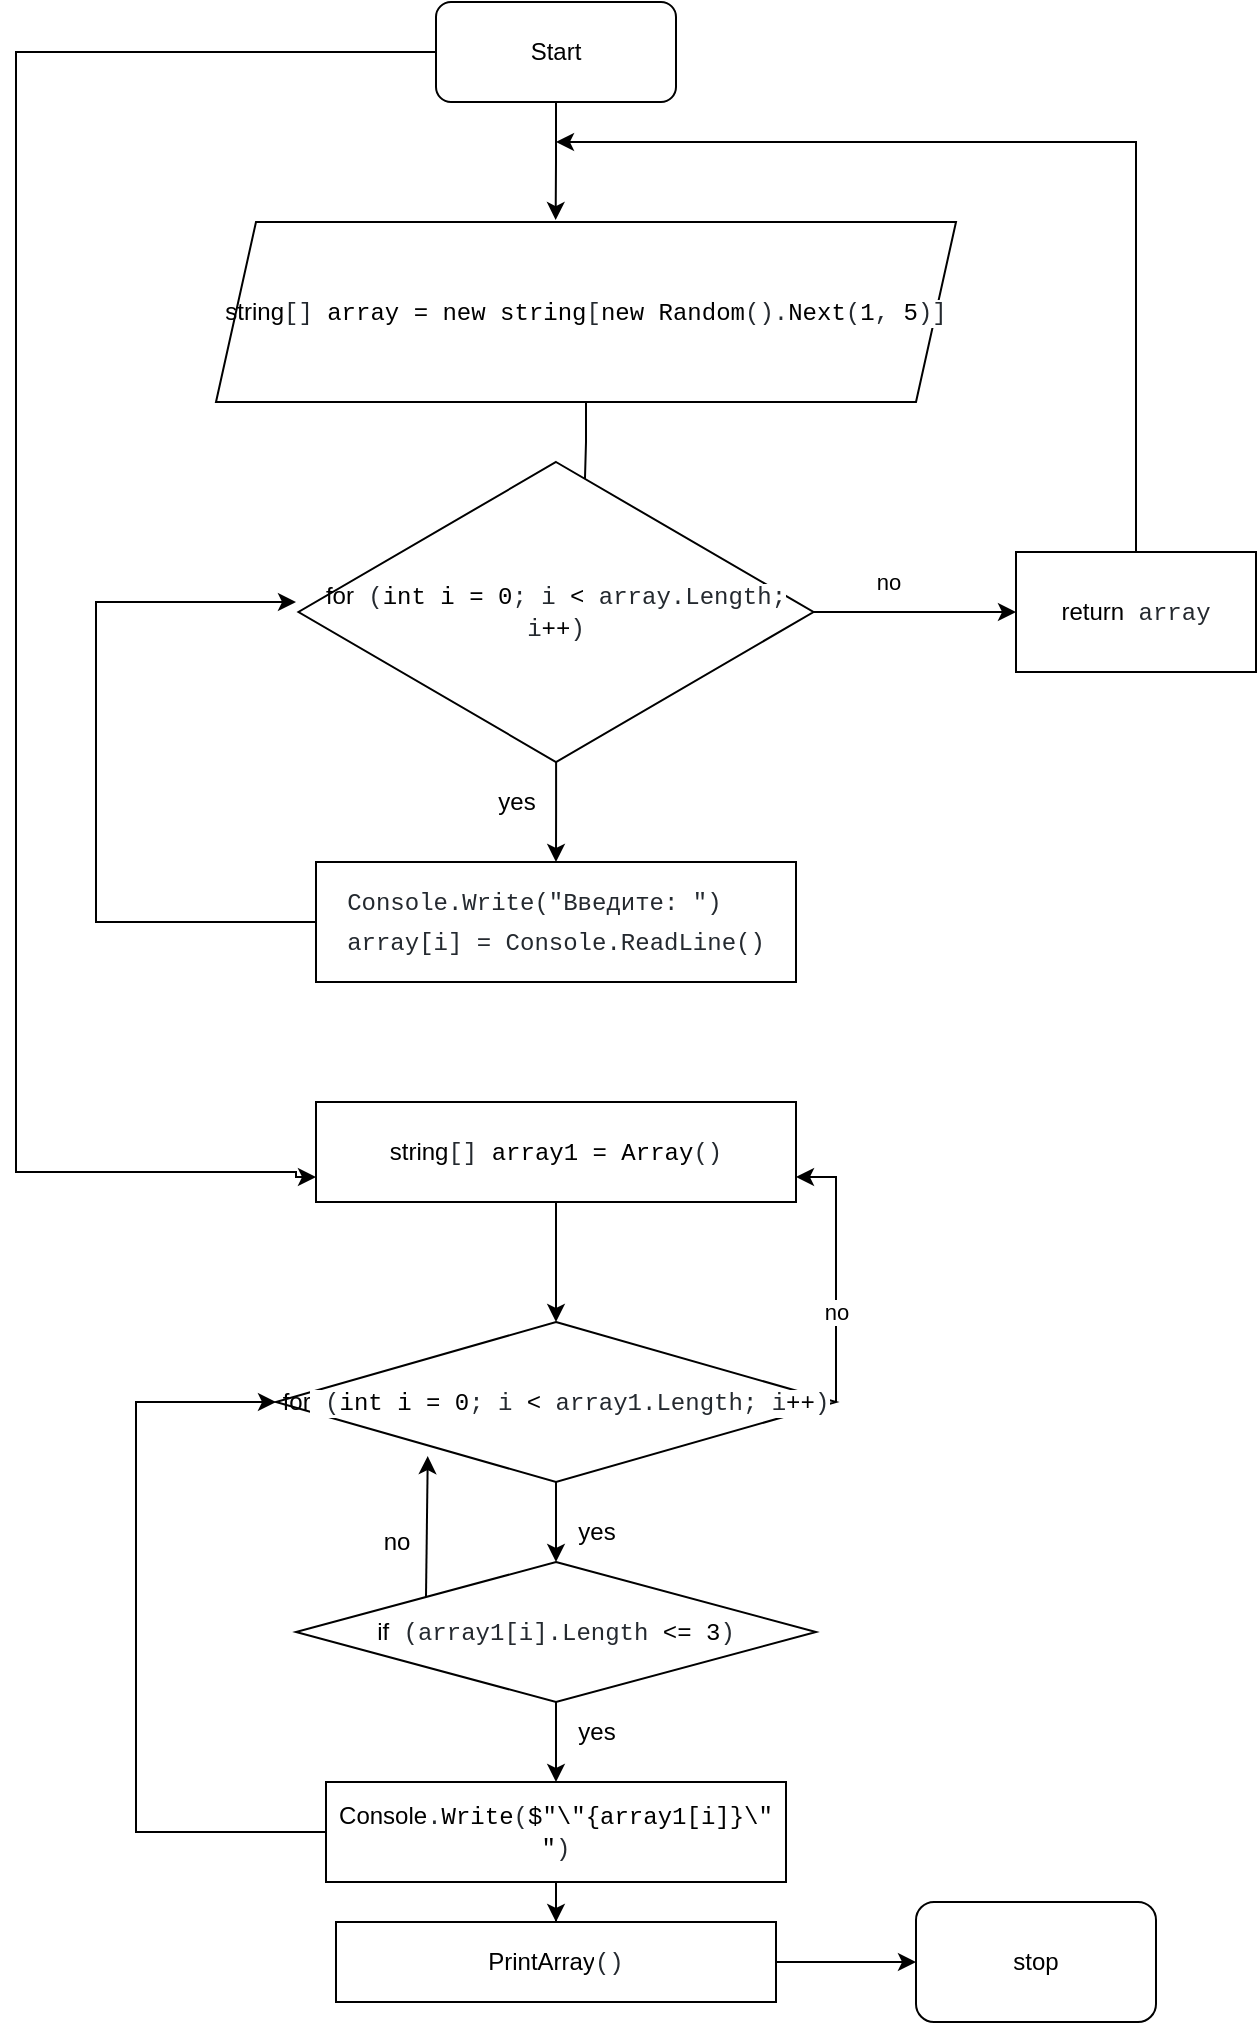 <mxfile version="20.8.11" type="device"><diagram name="Страница 1" id="StbSPIaTE_72hY1Ht6n9"><mxGraphModel dx="1114" dy="584" grid="1" gridSize="10" guides="1" tooltips="1" connect="1" arrows="1" fold="1" page="1" pageScale="1" pageWidth="827" pageHeight="1169" math="0" shadow="0"><root><mxCell id="0"/><mxCell id="1" parent="0"/><mxCell id="kaeSbc1viWafHGnwEPzJ-4" style="edgeStyle=orthogonalEdgeStyle;rounded=0;orthogonalLoop=1;jettySize=auto;html=1;entryX=0.459;entryY=-0.011;entryDx=0;entryDy=0;entryPerimeter=0;" edge="1" parent="1" source="kaeSbc1viWafHGnwEPzJ-1" target="kaeSbc1viWafHGnwEPzJ-2"><mxGeometry relative="1" as="geometry"/></mxCell><mxCell id="kaeSbc1viWafHGnwEPzJ-17" style="edgeStyle=orthogonalEdgeStyle;rounded=0;orthogonalLoop=1;jettySize=auto;html=1;entryX=0;entryY=0.75;entryDx=0;entryDy=0;" edge="1" parent="1" source="kaeSbc1viWafHGnwEPzJ-1" target="kaeSbc1viWafHGnwEPzJ-16"><mxGeometry relative="1" as="geometry"><Array as="points"><mxPoint x="110" y="85"/><mxPoint x="110" y="645"/><mxPoint x="250" y="645"/><mxPoint x="250" y="648"/></Array></mxGeometry></mxCell><mxCell id="kaeSbc1viWafHGnwEPzJ-1" value="Start" style="rounded=1;whiteSpace=wrap;html=1;" vertex="1" parent="1"><mxGeometry x="320" y="60" width="120" height="50" as="geometry"/></mxCell><mxCell id="kaeSbc1viWafHGnwEPzJ-6" style="edgeStyle=orthogonalEdgeStyle;rounded=0;orthogonalLoop=1;jettySize=auto;html=1;entryX=0.555;entryY=0.133;entryDx=0;entryDy=0;entryPerimeter=0;" edge="1" parent="1" source="kaeSbc1viWafHGnwEPzJ-2" target="kaeSbc1viWafHGnwEPzJ-5"><mxGeometry relative="1" as="geometry"/></mxCell><mxCell id="kaeSbc1viWafHGnwEPzJ-2" value="string&lt;span style=&quot;color: rgb(36, 41, 47); font-family: ui-monospace, SFMono-Regular, &amp;quot;SF Mono&amp;quot;, Menlo, Consolas, &amp;quot;Liberation Mono&amp;quot;, monospace; text-align: start; background-color: rgb(255, 255, 255);&quot;&gt;[] &lt;/span&gt;&lt;span style=&quot;box-sizing: border-box; color: var(--color-prettylights-syntax-entity); font-family: ui-monospace, SFMono-Regular, &amp;quot;SF Mono&amp;quot;, Menlo, Consolas, &amp;quot;Liberation Mono&amp;quot;, monospace; text-align: start; background-color: rgb(255, 255, 255);&quot; class=&quot;pl-en&quot;&gt;array&lt;/span&gt;&lt;span style=&quot;color: rgb(36, 41, 47); font-family: ui-monospace, SFMono-Regular, &amp;quot;SF Mono&amp;quot;, Menlo, Consolas, &amp;quot;Liberation Mono&amp;quot;, monospace; text-align: start; background-color: rgb(255, 255, 255);&quot;&gt; &lt;/span&gt;&lt;span style=&quot;box-sizing: border-box; color: var(--color-prettylights-syntax-keyword); font-family: ui-monospace, SFMono-Regular, &amp;quot;SF Mono&amp;quot;, Menlo, Consolas, &amp;quot;Liberation Mono&amp;quot;, monospace; text-align: start; background-color: rgb(255, 255, 255);&quot; class=&quot;pl-k&quot;&gt;=&lt;/span&gt;&lt;span style=&quot;color: rgb(36, 41, 47); font-family: ui-monospace, SFMono-Regular, &amp;quot;SF Mono&amp;quot;, Menlo, Consolas, &amp;quot;Liberation Mono&amp;quot;, monospace; text-align: start; background-color: rgb(255, 255, 255);&quot;&gt; &lt;/span&gt;&lt;span style=&quot;box-sizing: border-box; color: var(--color-prettylights-syntax-keyword); font-family: ui-monospace, SFMono-Regular, &amp;quot;SF Mono&amp;quot;, Menlo, Consolas, &amp;quot;Liberation Mono&amp;quot;, monospace; text-align: start; background-color: rgb(255, 255, 255);&quot; class=&quot;pl-k&quot;&gt;new&lt;/span&gt;&lt;span style=&quot;color: rgb(36, 41, 47); font-family: ui-monospace, SFMono-Regular, &amp;quot;SF Mono&amp;quot;, Menlo, Consolas, &amp;quot;Liberation Mono&amp;quot;, monospace; text-align: start; background-color: rgb(255, 255, 255);&quot;&gt; &lt;/span&gt;&lt;span style=&quot;box-sizing: border-box; color: var(--color-prettylights-syntax-keyword); font-family: ui-monospace, SFMono-Regular, &amp;quot;SF Mono&amp;quot;, Menlo, Consolas, &amp;quot;Liberation Mono&amp;quot;, monospace; text-align: start; background-color: rgb(255, 255, 255);&quot; class=&quot;pl-k&quot;&gt;string&lt;/span&gt;&lt;span style=&quot;color: rgb(36, 41, 47); font-family: ui-monospace, SFMono-Regular, &amp;quot;SF Mono&amp;quot;, Menlo, Consolas, &amp;quot;Liberation Mono&amp;quot;, monospace; text-align: start; background-color: rgb(255, 255, 255);&quot;&gt;[&lt;/span&gt;&lt;span style=&quot;box-sizing: border-box; color: var(--color-prettylights-syntax-keyword); font-family: ui-monospace, SFMono-Regular, &amp;quot;SF Mono&amp;quot;, Menlo, Consolas, &amp;quot;Liberation Mono&amp;quot;, monospace; text-align: start; background-color: rgb(255, 255, 255);&quot; class=&quot;pl-k&quot;&gt;new&lt;/span&gt;&lt;span style=&quot;color: rgb(36, 41, 47); font-family: ui-monospace, SFMono-Regular, &amp;quot;SF Mono&amp;quot;, Menlo, Consolas, &amp;quot;Liberation Mono&amp;quot;, monospace; text-align: start; background-color: rgb(255, 255, 255);&quot;&gt; &lt;/span&gt;&lt;span style=&quot;box-sizing: border-box; color: var(--color-prettylights-syntax-entity); font-family: ui-monospace, SFMono-Regular, &amp;quot;SF Mono&amp;quot;, Menlo, Consolas, &amp;quot;Liberation Mono&amp;quot;, monospace; text-align: start; background-color: rgb(255, 255, 255);&quot; class=&quot;pl-en&quot;&gt;Random&lt;/span&gt;&lt;span style=&quot;color: rgb(36, 41, 47); font-family: ui-monospace, SFMono-Regular, &amp;quot;SF Mono&amp;quot;, Menlo, Consolas, &amp;quot;Liberation Mono&amp;quot;, monospace; text-align: start; background-color: rgb(255, 255, 255);&quot;&gt;().&lt;/span&gt;&lt;span style=&quot;box-sizing: border-box; color: var(--color-prettylights-syntax-entity); font-family: ui-monospace, SFMono-Regular, &amp;quot;SF Mono&amp;quot;, Menlo, Consolas, &amp;quot;Liberation Mono&amp;quot;, monospace; text-align: start; background-color: rgb(255, 255, 255);&quot; class=&quot;pl-en&quot;&gt;Next&lt;/span&gt;&lt;span style=&quot;color: rgb(36, 41, 47); font-family: ui-monospace, SFMono-Regular, &amp;quot;SF Mono&amp;quot;, Menlo, Consolas, &amp;quot;Liberation Mono&amp;quot;, monospace; text-align: start; background-color: rgb(255, 255, 255);&quot;&gt;(&lt;/span&gt;&lt;span style=&quot;box-sizing: border-box; color: var(--color-prettylights-syntax-constant); font-family: ui-monospace, SFMono-Regular, &amp;quot;SF Mono&amp;quot;, Menlo, Consolas, &amp;quot;Liberation Mono&amp;quot;, monospace; text-align: start; background-color: rgb(255, 255, 255);&quot; class=&quot;pl-c1&quot;&gt;1&lt;/span&gt;&lt;span style=&quot;color: rgb(36, 41, 47); font-family: ui-monospace, SFMono-Regular, &amp;quot;SF Mono&amp;quot;, Menlo, Consolas, &amp;quot;Liberation Mono&amp;quot;, monospace; text-align: start; background-color: rgb(255, 255, 255);&quot;&gt;, &lt;/span&gt;&lt;span style=&quot;box-sizing: border-box; color: var(--color-prettylights-syntax-constant); font-family: ui-monospace, SFMono-Regular, &amp;quot;SF Mono&amp;quot;, Menlo, Consolas, &amp;quot;Liberation Mono&amp;quot;, monospace; text-align: start; background-color: rgb(255, 255, 255);&quot; class=&quot;pl-c1&quot;&gt;5&lt;/span&gt;&lt;span style=&quot;color: rgb(36, 41, 47); font-family: ui-monospace, SFMono-Regular, &amp;quot;SF Mono&amp;quot;, Menlo, Consolas, &amp;quot;Liberation Mono&amp;quot;, monospace; text-align: start; background-color: rgb(255, 255, 255);&quot;&gt;)]&lt;/span&gt;" style="shape=parallelogram;perimeter=parallelogramPerimeter;whiteSpace=wrap;html=1;fixedSize=1;" vertex="1" parent="1"><mxGeometry x="210" y="170" width="370" height="90" as="geometry"/></mxCell><mxCell id="kaeSbc1viWafHGnwEPzJ-7" style="edgeStyle=orthogonalEdgeStyle;rounded=0;orthogonalLoop=1;jettySize=auto;html=1;entryX=0;entryY=0.5;entryDx=0;entryDy=0;" edge="1" parent="1" source="kaeSbc1viWafHGnwEPzJ-5" target="kaeSbc1viWafHGnwEPzJ-9"><mxGeometry relative="1" as="geometry"><mxPoint x="610" y="455" as="targetPoint"/></mxGeometry></mxCell><mxCell id="kaeSbc1viWafHGnwEPzJ-8" value="no" style="edgeLabel;html=1;align=center;verticalAlign=middle;resizable=0;points=[];" vertex="1" connectable="0" parent="kaeSbc1viWafHGnwEPzJ-7"><mxGeometry x="-0.297" y="1" relative="1" as="geometry"><mxPoint x="1" y="-14" as="offset"/></mxGeometry></mxCell><mxCell id="kaeSbc1viWafHGnwEPzJ-13" style="edgeStyle=orthogonalEdgeStyle;rounded=0;orthogonalLoop=1;jettySize=auto;html=1;entryX=0.5;entryY=0;entryDx=0;entryDy=0;" edge="1" parent="1" source="kaeSbc1viWafHGnwEPzJ-5" target="kaeSbc1viWafHGnwEPzJ-11"><mxGeometry relative="1" as="geometry"/></mxCell><mxCell id="kaeSbc1viWafHGnwEPzJ-5" value="for&lt;span style=&quot;color: rgb(36, 41, 47); font-family: ui-monospace, SFMono-Regular, &amp;quot;SF Mono&amp;quot;, Menlo, Consolas, &amp;quot;Liberation Mono&amp;quot;, monospace; text-align: start; background-color: rgb(255, 255, 255);&quot;&gt; (&lt;/span&gt;&lt;span style=&quot;box-sizing: border-box; color: var(--color-prettylights-syntax-keyword); font-family: ui-monospace, SFMono-Regular, &amp;quot;SF Mono&amp;quot;, Menlo, Consolas, &amp;quot;Liberation Mono&amp;quot;, monospace; text-align: start; background-color: rgb(255, 255, 255);&quot; class=&quot;pl-k&quot;&gt;int&lt;/span&gt;&lt;span style=&quot;color: rgb(36, 41, 47); font-family: ui-monospace, SFMono-Regular, &amp;quot;SF Mono&amp;quot;, Menlo, Consolas, &amp;quot;Liberation Mono&amp;quot;, monospace; text-align: start; background-color: rgb(255, 255, 255);&quot;&gt; &lt;/span&gt;&lt;span style=&quot;box-sizing: border-box; color: var(--color-prettylights-syntax-entity); font-family: ui-monospace, SFMono-Regular, &amp;quot;SF Mono&amp;quot;, Menlo, Consolas, &amp;quot;Liberation Mono&amp;quot;, monospace; text-align: start; background-color: rgb(255, 255, 255);&quot; class=&quot;pl-en&quot;&gt;i&lt;/span&gt;&lt;span style=&quot;color: rgb(36, 41, 47); font-family: ui-monospace, SFMono-Regular, &amp;quot;SF Mono&amp;quot;, Menlo, Consolas, &amp;quot;Liberation Mono&amp;quot;, monospace; text-align: start; background-color: rgb(255, 255, 255);&quot;&gt; &lt;/span&gt;&lt;span style=&quot;box-sizing: border-box; color: var(--color-prettylights-syntax-keyword); font-family: ui-monospace, SFMono-Regular, &amp;quot;SF Mono&amp;quot;, Menlo, Consolas, &amp;quot;Liberation Mono&amp;quot;, monospace; text-align: start; background-color: rgb(255, 255, 255);&quot; class=&quot;pl-k&quot;&gt;=&lt;/span&gt;&lt;span style=&quot;color: rgb(36, 41, 47); font-family: ui-monospace, SFMono-Regular, &amp;quot;SF Mono&amp;quot;, Menlo, Consolas, &amp;quot;Liberation Mono&amp;quot;, monospace; text-align: start; background-color: rgb(255, 255, 255);&quot;&gt; &lt;/span&gt;&lt;span style=&quot;box-sizing: border-box; color: var(--color-prettylights-syntax-constant); font-family: ui-monospace, SFMono-Regular, &amp;quot;SF Mono&amp;quot;, Menlo, Consolas, &amp;quot;Liberation Mono&amp;quot;, monospace; text-align: start; background-color: rgb(255, 255, 255);&quot; class=&quot;pl-c1&quot;&gt;0&lt;/span&gt;&lt;span style=&quot;color: rgb(36, 41, 47); font-family: ui-monospace, SFMono-Regular, &amp;quot;SF Mono&amp;quot;, Menlo, Consolas, &amp;quot;Liberation Mono&amp;quot;, monospace; text-align: start; background-color: rgb(255, 255, 255);&quot;&gt;; &lt;/span&gt;&lt;span style=&quot;box-sizing: border-box; color: rgb(36, 41, 47); font-family: ui-monospace, SFMono-Regular, &amp;quot;SF Mono&amp;quot;, Menlo, Consolas, &amp;quot;Liberation Mono&amp;quot;, monospace; text-align: start; background-color: rgb(255, 255, 255);&quot; class=&quot;pl-smi&quot;&gt;i&lt;/span&gt;&lt;span style=&quot;color: rgb(36, 41, 47); font-family: ui-monospace, SFMono-Regular, &amp;quot;SF Mono&amp;quot;, Menlo, Consolas, &amp;quot;Liberation Mono&amp;quot;, monospace; text-align: start; background-color: rgb(255, 255, 255);&quot;&gt; &lt;/span&gt;&lt;span style=&quot;box-sizing: border-box; color: var(--color-prettylights-syntax-keyword); font-family: ui-monospace, SFMono-Regular, &amp;quot;SF Mono&amp;quot;, Menlo, Consolas, &amp;quot;Liberation Mono&amp;quot;, monospace; text-align: start; background-color: rgb(255, 255, 255);&quot; class=&quot;pl-k&quot;&gt;&amp;lt;&lt;/span&gt;&lt;span style=&quot;color: rgb(36, 41, 47); font-family: ui-monospace, SFMono-Regular, &amp;quot;SF Mono&amp;quot;, Menlo, Consolas, &amp;quot;Liberation Mono&amp;quot;, monospace; text-align: start; background-color: rgb(255, 255, 255);&quot;&gt; &lt;/span&gt;&lt;span style=&quot;box-sizing: border-box; color: rgb(36, 41, 47); font-family: ui-monospace, SFMono-Regular, &amp;quot;SF Mono&amp;quot;, Menlo, Consolas, &amp;quot;Liberation Mono&amp;quot;, monospace; text-align: start; background-color: rgb(255, 255, 255);&quot; class=&quot;pl-smi&quot;&gt;array&lt;/span&gt;&lt;span style=&quot;color: rgb(36, 41, 47); font-family: ui-monospace, SFMono-Regular, &amp;quot;SF Mono&amp;quot;, Menlo, Consolas, &amp;quot;Liberation Mono&amp;quot;, monospace; text-align: start; background-color: rgb(255, 255, 255);&quot;&gt;.&lt;/span&gt;&lt;span style=&quot;box-sizing: border-box; color: rgb(36, 41, 47); font-family: ui-monospace, SFMono-Regular, &amp;quot;SF Mono&amp;quot;, Menlo, Consolas, &amp;quot;Liberation Mono&amp;quot;, monospace; text-align: start; background-color: rgb(255, 255, 255);&quot; class=&quot;pl-smi&quot;&gt;Length&lt;/span&gt;&lt;span style=&quot;color: rgb(36, 41, 47); font-family: ui-monospace, SFMono-Regular, &amp;quot;SF Mono&amp;quot;, Menlo, Consolas, &amp;quot;Liberation Mono&amp;quot;, monospace; text-align: start; background-color: rgb(255, 255, 255);&quot;&gt;; &lt;/span&gt;&lt;span style=&quot;box-sizing: border-box; color: rgb(36, 41, 47); font-family: ui-monospace, SFMono-Regular, &amp;quot;SF Mono&amp;quot;, Menlo, Consolas, &amp;quot;Liberation Mono&amp;quot;, monospace; text-align: start; background-color: rgb(255, 255, 255);&quot; class=&quot;pl-smi&quot;&gt;i&lt;/span&gt;&lt;span style=&quot;box-sizing: border-box; color: var(--color-prettylights-syntax-keyword); font-family: ui-monospace, SFMono-Regular, &amp;quot;SF Mono&amp;quot;, Menlo, Consolas, &amp;quot;Liberation Mono&amp;quot;, monospace; text-align: start; background-color: rgb(255, 255, 255);&quot; class=&quot;pl-k&quot;&gt;++&lt;/span&gt;&lt;span style=&quot;color: rgb(36, 41, 47); font-family: ui-monospace, SFMono-Regular, &amp;quot;SF Mono&amp;quot;, Menlo, Consolas, &amp;quot;Liberation Mono&amp;quot;, monospace; text-align: start; background-color: rgb(255, 255, 255);&quot;&gt;)&lt;/span&gt;" style="rhombus;whiteSpace=wrap;html=1;" vertex="1" parent="1"><mxGeometry x="251.25" y="290" width="257.5" height="150" as="geometry"/></mxCell><mxCell id="kaeSbc1viWafHGnwEPzJ-10" style="edgeStyle=orthogonalEdgeStyle;rounded=0;orthogonalLoop=1;jettySize=auto;html=1;" edge="1" parent="1" source="kaeSbc1viWafHGnwEPzJ-9"><mxGeometry relative="1" as="geometry"><mxPoint x="380" y="130" as="targetPoint"/><Array as="points"><mxPoint x="670" y="130"/></Array></mxGeometry></mxCell><mxCell id="kaeSbc1viWafHGnwEPzJ-9" value="return&lt;span style=&quot;color: rgb(36, 41, 47); font-family: ui-monospace, SFMono-Regular, &amp;quot;SF Mono&amp;quot;, Menlo, Consolas, &amp;quot;Liberation Mono&amp;quot;, monospace; text-align: start; background-color: rgb(255, 255, 255);&quot;&gt; &lt;/span&gt;&lt;span style=&quot;box-sizing: border-box; color: rgb(36, 41, 47); font-family: ui-monospace, SFMono-Regular, &amp;quot;SF Mono&amp;quot;, Menlo, Consolas, &amp;quot;Liberation Mono&amp;quot;, monospace; text-align: start; background-color: rgb(255, 255, 255);&quot; class=&quot;pl-smi&quot;&gt;array&lt;/span&gt;" style="rounded=0;whiteSpace=wrap;html=1;" vertex="1" parent="1"><mxGeometry x="610" y="335" width="120" height="60" as="geometry"/></mxCell><mxCell id="kaeSbc1viWafHGnwEPzJ-15" style="edgeStyle=orthogonalEdgeStyle;rounded=0;orthogonalLoop=1;jettySize=auto;html=1;" edge="1" parent="1" source="kaeSbc1viWafHGnwEPzJ-11"><mxGeometry relative="1" as="geometry"><mxPoint x="250" y="360" as="targetPoint"/><Array as="points"><mxPoint x="150" y="520"/><mxPoint x="150" y="360"/></Array></mxGeometry></mxCell><mxCell id="kaeSbc1viWafHGnwEPzJ-11" value="&lt;table style=&quot;border-spacing: 0px; border-collapse: collapse; tab-size: 8; color: rgb(36, 41, 47); font-family: -apple-system, BlinkMacSystemFont, &amp;quot;Segoe UI&amp;quot;, &amp;quot;Noto Sans&amp;quot;, Helvetica, Arial, sans-serif, &amp;quot;Apple Color Emoji&amp;quot;, &amp;quot;Segoe UI Emoji&amp;quot;; font-size: 14px; text-align: start; background-color: rgb(255, 255, 255);&quot; data-tagsearch-path=&quot;zadacha/Program.cs&quot; data-tagsearch-lang=&quot;C#&quot; data-paste-markdown-skip=&quot;&quot; data-tab-size=&quot;8&quot; class=&quot;highlight tab-size js-file-line-container js-code-nav-container js-tagsearch-file&quot; data-hpc=&quot;&quot;&gt;&lt;tbody style=&quot;box-sizing: border-box;&quot;&gt;&lt;tr style=&quot;box-sizing: border-box;&quot;&gt;&lt;td style=&quot;box-sizing: border-box; padding: 0px 10px; position: relative; line-height: 20px; vertical-align: top; overflow: visible; font-family: ui-monospace, SFMono-Regular, &amp;quot;SF Mono&amp;quot;, Menlo, Consolas, &amp;quot;Liberation Mono&amp;quot;, monospace; font-size: 12px; color: var(--color-fg-default); overflow-wrap: anywhere;&quot; class=&quot;blob-code blob-code-inner js-file-line&quot; id=&quot;LC13&quot;&gt;Console.&lt;span style=&quot;box-sizing: border-box; color: var(--color-prettylights-syntax-entity);&quot; class=&quot;pl-en&quot;&gt;Write&lt;/span&gt;(&lt;span style=&quot;box-sizing: border-box; color: var(--color-prettylights-syntax-string);&quot; class=&quot;pl-s&quot;&gt;&lt;span style=&quot;box-sizing: border-box; color: var(--color-prettylights-syntax-string);&quot; class=&quot;pl-pds&quot;&gt;&quot;&lt;/span&gt;Введите: &lt;span style=&quot;box-sizing: border-box; color: var(--color-prettylights-syntax-string);&quot; class=&quot;pl-pds&quot;&gt;&quot;)&lt;br&gt;array[&lt;span style=&quot;box-sizing: border-box;&quot; class=&quot;pl-smi&quot;&gt;i&lt;/span&gt;&lt;span style=&quot;&quot;&gt;] &lt;/span&gt;&lt;span style=&quot;box-sizing: border-box; color: var(--color-prettylights-syntax-keyword);&quot; class=&quot;pl-k&quot;&gt;=&lt;/span&gt;&lt;span style=&quot;&quot;&gt; &lt;/span&gt;&lt;span style=&quot;box-sizing: border-box;&quot; class=&quot;pl-smi&quot;&gt;Console&lt;/span&gt;&lt;span style=&quot;&quot;&gt;.&lt;/span&gt;&lt;span style=&quot;box-sizing: border-box; color: var(--color-prettylights-syntax-entity);&quot; class=&quot;pl-en&quot;&gt;ReadLine&lt;/span&gt;&lt;span style=&quot;&quot;&gt;()&lt;/span&gt;&lt;br&gt;&lt;/span&gt;&lt;/span&gt;&lt;/td&gt;&lt;/tr&gt;&lt;/tbody&gt;&lt;/table&gt;" style="rounded=0;whiteSpace=wrap;html=1;" vertex="1" parent="1"><mxGeometry x="260" y="490" width="240" height="60" as="geometry"/></mxCell><mxCell id="kaeSbc1viWafHGnwEPzJ-14" value="yes" style="text;html=1;align=center;verticalAlign=middle;resizable=0;points=[];autosize=1;strokeColor=none;fillColor=none;" vertex="1" parent="1"><mxGeometry x="340" y="445" width="40" height="30" as="geometry"/></mxCell><mxCell id="kaeSbc1viWafHGnwEPzJ-19" style="edgeStyle=orthogonalEdgeStyle;rounded=0;orthogonalLoop=1;jettySize=auto;html=1;entryX=0.5;entryY=0;entryDx=0;entryDy=0;" edge="1" parent="1" source="kaeSbc1viWafHGnwEPzJ-16" target="kaeSbc1viWafHGnwEPzJ-18"><mxGeometry relative="1" as="geometry"><Array as="points"><mxPoint x="380" y="680"/><mxPoint x="380" y="680"/></Array></mxGeometry></mxCell><mxCell id="kaeSbc1viWafHGnwEPzJ-16" value="string&lt;span style=&quot;color: rgb(36, 41, 47); font-family: ui-monospace, SFMono-Regular, &amp;quot;SF Mono&amp;quot;, Menlo, Consolas, &amp;quot;Liberation Mono&amp;quot;, monospace; text-align: start; background-color: rgb(255, 255, 255);&quot;&gt;[] &lt;/span&gt;&lt;span style=&quot;box-sizing: border-box; color: var(--color-prettylights-syntax-entity); font-family: ui-monospace, SFMono-Regular, &amp;quot;SF Mono&amp;quot;, Menlo, Consolas, &amp;quot;Liberation Mono&amp;quot;, monospace; text-align: start; background-color: rgb(255, 255, 255);&quot; class=&quot;pl-en&quot;&gt;array1&lt;/span&gt;&lt;span style=&quot;color: rgb(36, 41, 47); font-family: ui-monospace, SFMono-Regular, &amp;quot;SF Mono&amp;quot;, Menlo, Consolas, &amp;quot;Liberation Mono&amp;quot;, monospace; text-align: start; background-color: rgb(255, 255, 255);&quot;&gt; &lt;/span&gt;&lt;span style=&quot;box-sizing: border-box; color: var(--color-prettylights-syntax-keyword); font-family: ui-monospace, SFMono-Regular, &amp;quot;SF Mono&amp;quot;, Menlo, Consolas, &amp;quot;Liberation Mono&amp;quot;, monospace; text-align: start; background-color: rgb(255, 255, 255);&quot; class=&quot;pl-k&quot;&gt;=&lt;/span&gt;&lt;span style=&quot;color: rgb(36, 41, 47); font-family: ui-monospace, SFMono-Regular, &amp;quot;SF Mono&amp;quot;, Menlo, Consolas, &amp;quot;Liberation Mono&amp;quot;, monospace; text-align: start; background-color: rgb(255, 255, 255);&quot;&gt; &lt;/span&gt;&lt;span style=&quot;box-sizing: border-box; color: var(--color-prettylights-syntax-entity); font-family: ui-monospace, SFMono-Regular, &amp;quot;SF Mono&amp;quot;, Menlo, Consolas, &amp;quot;Liberation Mono&amp;quot;, monospace; text-align: start; background-color: rgb(255, 255, 255);&quot; class=&quot;pl-en&quot;&gt;Array&lt;/span&gt;&lt;span style=&quot;color: rgb(36, 41, 47); font-family: ui-monospace, SFMono-Regular, &amp;quot;SF Mono&amp;quot;, Menlo, Consolas, &amp;quot;Liberation Mono&amp;quot;, monospace; text-align: start; background-color: rgb(255, 255, 255);&quot;&gt;()&lt;/span&gt;" style="rounded=0;whiteSpace=wrap;html=1;" vertex="1" parent="1"><mxGeometry x="260" y="610" width="240" height="50" as="geometry"/></mxCell><mxCell id="kaeSbc1viWafHGnwEPzJ-20" style="edgeStyle=orthogonalEdgeStyle;rounded=0;orthogonalLoop=1;jettySize=auto;html=1;entryX=1;entryY=0.75;entryDx=0;entryDy=0;" edge="1" parent="1" source="kaeSbc1viWafHGnwEPzJ-18" target="kaeSbc1viWafHGnwEPzJ-16"><mxGeometry relative="1" as="geometry"><Array as="points"><mxPoint x="520" y="648"/></Array></mxGeometry></mxCell><mxCell id="kaeSbc1viWafHGnwEPzJ-21" value="no" style="edgeLabel;html=1;align=center;verticalAlign=middle;resizable=0;points=[];" vertex="1" connectable="0" parent="kaeSbc1viWafHGnwEPzJ-20"><mxGeometry x="-0.321" relative="1" as="geometry"><mxPoint as="offset"/></mxGeometry></mxCell><mxCell id="kaeSbc1viWafHGnwEPzJ-23" style="edgeStyle=orthogonalEdgeStyle;rounded=0;orthogonalLoop=1;jettySize=auto;html=1;entryX=0.5;entryY=0;entryDx=0;entryDy=0;" edge="1" parent="1" source="kaeSbc1viWafHGnwEPzJ-18" target="kaeSbc1viWafHGnwEPzJ-22"><mxGeometry relative="1" as="geometry"/></mxCell><mxCell id="kaeSbc1viWafHGnwEPzJ-18" value="for&lt;span style=&quot;color: rgb(36, 41, 47); font-family: ui-monospace, SFMono-Regular, &amp;quot;SF Mono&amp;quot;, Menlo, Consolas, &amp;quot;Liberation Mono&amp;quot;, monospace; text-align: start; background-color: rgb(255, 255, 255);&quot;&gt; (&lt;/span&gt;&lt;span style=&quot;box-sizing: border-box; color: var(--color-prettylights-syntax-keyword); font-family: ui-monospace, SFMono-Regular, &amp;quot;SF Mono&amp;quot;, Menlo, Consolas, &amp;quot;Liberation Mono&amp;quot;, monospace; text-align: start; background-color: rgb(255, 255, 255);&quot; class=&quot;pl-k&quot;&gt;int&lt;/span&gt;&lt;span style=&quot;color: rgb(36, 41, 47); font-family: ui-monospace, SFMono-Regular, &amp;quot;SF Mono&amp;quot;, Menlo, Consolas, &amp;quot;Liberation Mono&amp;quot;, monospace; text-align: start; background-color: rgb(255, 255, 255);&quot;&gt; &lt;/span&gt;&lt;span style=&quot;box-sizing: border-box; color: var(--color-prettylights-syntax-entity); font-family: ui-monospace, SFMono-Regular, &amp;quot;SF Mono&amp;quot;, Menlo, Consolas, &amp;quot;Liberation Mono&amp;quot;, monospace; text-align: start; background-color: rgb(255, 255, 255);&quot; class=&quot;pl-en&quot;&gt;i&lt;/span&gt;&lt;span style=&quot;color: rgb(36, 41, 47); font-family: ui-monospace, SFMono-Regular, &amp;quot;SF Mono&amp;quot;, Menlo, Consolas, &amp;quot;Liberation Mono&amp;quot;, monospace; text-align: start; background-color: rgb(255, 255, 255);&quot;&gt; &lt;/span&gt;&lt;span style=&quot;box-sizing: border-box; color: var(--color-prettylights-syntax-keyword); font-family: ui-monospace, SFMono-Regular, &amp;quot;SF Mono&amp;quot;, Menlo, Consolas, &amp;quot;Liberation Mono&amp;quot;, monospace; text-align: start; background-color: rgb(255, 255, 255);&quot; class=&quot;pl-k&quot;&gt;=&lt;/span&gt;&lt;span style=&quot;color: rgb(36, 41, 47); font-family: ui-monospace, SFMono-Regular, &amp;quot;SF Mono&amp;quot;, Menlo, Consolas, &amp;quot;Liberation Mono&amp;quot;, monospace; text-align: start; background-color: rgb(255, 255, 255);&quot;&gt; &lt;/span&gt;&lt;span style=&quot;box-sizing: border-box; color: var(--color-prettylights-syntax-constant); font-family: ui-monospace, SFMono-Regular, &amp;quot;SF Mono&amp;quot;, Menlo, Consolas, &amp;quot;Liberation Mono&amp;quot;, monospace; text-align: start; background-color: rgb(255, 255, 255);&quot; class=&quot;pl-c1&quot;&gt;0&lt;/span&gt;&lt;span style=&quot;color: rgb(36, 41, 47); font-family: ui-monospace, SFMono-Regular, &amp;quot;SF Mono&amp;quot;, Menlo, Consolas, &amp;quot;Liberation Mono&amp;quot;, monospace; text-align: start; background-color: rgb(255, 255, 255);&quot;&gt;; &lt;/span&gt;&lt;span style=&quot;box-sizing: border-box; color: rgb(36, 41, 47); font-family: ui-monospace, SFMono-Regular, &amp;quot;SF Mono&amp;quot;, Menlo, Consolas, &amp;quot;Liberation Mono&amp;quot;, monospace; text-align: start; background-color: rgb(255, 255, 255);&quot; class=&quot;pl-smi&quot;&gt;i&lt;/span&gt;&lt;span style=&quot;color: rgb(36, 41, 47); font-family: ui-monospace, SFMono-Regular, &amp;quot;SF Mono&amp;quot;, Menlo, Consolas, &amp;quot;Liberation Mono&amp;quot;, monospace; text-align: start; background-color: rgb(255, 255, 255);&quot;&gt; &lt;/span&gt;&lt;span style=&quot;box-sizing: border-box; color: var(--color-prettylights-syntax-keyword); font-family: ui-monospace, SFMono-Regular, &amp;quot;SF Mono&amp;quot;, Menlo, Consolas, &amp;quot;Liberation Mono&amp;quot;, monospace; text-align: start; background-color: rgb(255, 255, 255);&quot; class=&quot;pl-k&quot;&gt;&amp;lt;&lt;/span&gt;&lt;span style=&quot;color: rgb(36, 41, 47); font-family: ui-monospace, SFMono-Regular, &amp;quot;SF Mono&amp;quot;, Menlo, Consolas, &amp;quot;Liberation Mono&amp;quot;, monospace; text-align: start; background-color: rgb(255, 255, 255);&quot;&gt; &lt;/span&gt;&lt;span style=&quot;box-sizing: border-box; color: rgb(36, 41, 47); font-family: ui-monospace, SFMono-Regular, &amp;quot;SF Mono&amp;quot;, Menlo, Consolas, &amp;quot;Liberation Mono&amp;quot;, monospace; text-align: start; background-color: rgb(255, 255, 255);&quot; class=&quot;pl-smi&quot;&gt;array1&lt;/span&gt;&lt;span style=&quot;color: rgb(36, 41, 47); font-family: ui-monospace, SFMono-Regular, &amp;quot;SF Mono&amp;quot;, Menlo, Consolas, &amp;quot;Liberation Mono&amp;quot;, monospace; text-align: start; background-color: rgb(255, 255, 255);&quot;&gt;.&lt;/span&gt;&lt;span style=&quot;box-sizing: border-box; color: rgb(36, 41, 47); font-family: ui-monospace, SFMono-Regular, &amp;quot;SF Mono&amp;quot;, Menlo, Consolas, &amp;quot;Liberation Mono&amp;quot;, monospace; text-align: start; background-color: rgb(255, 255, 255);&quot; class=&quot;pl-smi&quot;&gt;Length&lt;/span&gt;&lt;span style=&quot;color: rgb(36, 41, 47); font-family: ui-monospace, SFMono-Regular, &amp;quot;SF Mono&amp;quot;, Menlo, Consolas, &amp;quot;Liberation Mono&amp;quot;, monospace; text-align: start; background-color: rgb(255, 255, 255);&quot;&gt;; &lt;/span&gt;&lt;span style=&quot;box-sizing: border-box; color: rgb(36, 41, 47); font-family: ui-monospace, SFMono-Regular, &amp;quot;SF Mono&amp;quot;, Menlo, Consolas, &amp;quot;Liberation Mono&amp;quot;, monospace; text-align: start; background-color: rgb(255, 255, 255);&quot; class=&quot;pl-smi&quot;&gt;i&lt;/span&gt;&lt;span style=&quot;box-sizing: border-box; color: var(--color-prettylights-syntax-keyword); font-family: ui-monospace, SFMono-Regular, &amp;quot;SF Mono&amp;quot;, Menlo, Consolas, &amp;quot;Liberation Mono&amp;quot;, monospace; text-align: start; background-color: rgb(255, 255, 255);&quot; class=&quot;pl-k&quot;&gt;++&lt;/span&gt;&lt;span style=&quot;color: rgb(36, 41, 47); font-family: ui-monospace, SFMono-Regular, &amp;quot;SF Mono&amp;quot;, Menlo, Consolas, &amp;quot;Liberation Mono&amp;quot;, monospace; text-align: start; background-color: rgb(255, 255, 255);&quot;&gt;)&lt;/span&gt;" style="rhombus;whiteSpace=wrap;html=1;" vertex="1" parent="1"><mxGeometry x="240" y="720" width="280" height="80" as="geometry"/></mxCell><mxCell id="kaeSbc1viWafHGnwEPzJ-26" style="edgeStyle=orthogonalEdgeStyle;rounded=0;orthogonalLoop=1;jettySize=auto;html=1;entryX=0.5;entryY=0;entryDx=0;entryDy=0;" edge="1" parent="1" source="kaeSbc1viWafHGnwEPzJ-22" target="kaeSbc1viWafHGnwEPzJ-25"><mxGeometry relative="1" as="geometry"/></mxCell><mxCell id="kaeSbc1viWafHGnwEPzJ-22" value="if&lt;span style=&quot;color: rgb(36, 41, 47); font-family: ui-monospace, SFMono-Regular, &amp;quot;SF Mono&amp;quot;, Menlo, Consolas, &amp;quot;Liberation Mono&amp;quot;, monospace; text-align: start; background-color: rgb(255, 255, 255);&quot;&gt; (&lt;/span&gt;&lt;span style=&quot;box-sizing: border-box; color: rgb(36, 41, 47); font-family: ui-monospace, SFMono-Regular, &amp;quot;SF Mono&amp;quot;, Menlo, Consolas, &amp;quot;Liberation Mono&amp;quot;, monospace; text-align: start; background-color: rgb(255, 255, 255);&quot; class=&quot;pl-smi&quot;&gt;array1&lt;/span&gt;&lt;span style=&quot;color: rgb(36, 41, 47); font-family: ui-monospace, SFMono-Regular, &amp;quot;SF Mono&amp;quot;, Menlo, Consolas, &amp;quot;Liberation Mono&amp;quot;, monospace; text-align: start; background-color: rgb(255, 255, 255);&quot;&gt;[&lt;/span&gt;&lt;span style=&quot;box-sizing: border-box; color: rgb(36, 41, 47); font-family: ui-monospace, SFMono-Regular, &amp;quot;SF Mono&amp;quot;, Menlo, Consolas, &amp;quot;Liberation Mono&amp;quot;, monospace; text-align: start; background-color: rgb(255, 255, 255);&quot; class=&quot;pl-smi&quot;&gt;i&lt;/span&gt;&lt;span style=&quot;color: rgb(36, 41, 47); font-family: ui-monospace, SFMono-Regular, &amp;quot;SF Mono&amp;quot;, Menlo, Consolas, &amp;quot;Liberation Mono&amp;quot;, monospace; text-align: start; background-color: rgb(255, 255, 255);&quot;&gt;].&lt;/span&gt;&lt;span style=&quot;box-sizing: border-box; color: rgb(36, 41, 47); font-family: ui-monospace, SFMono-Regular, &amp;quot;SF Mono&amp;quot;, Menlo, Consolas, &amp;quot;Liberation Mono&amp;quot;, monospace; text-align: start; background-color: rgb(255, 255, 255);&quot; class=&quot;pl-smi&quot;&gt;Length&lt;/span&gt;&lt;span style=&quot;color: rgb(36, 41, 47); font-family: ui-monospace, SFMono-Regular, &amp;quot;SF Mono&amp;quot;, Menlo, Consolas, &amp;quot;Liberation Mono&amp;quot;, monospace; text-align: start; background-color: rgb(255, 255, 255);&quot;&gt; &lt;/span&gt;&lt;span style=&quot;box-sizing: border-box; color: var(--color-prettylights-syntax-keyword); font-family: ui-monospace, SFMono-Regular, &amp;quot;SF Mono&amp;quot;, Menlo, Consolas, &amp;quot;Liberation Mono&amp;quot;, monospace; text-align: start; background-color: rgb(255, 255, 255);&quot; class=&quot;pl-k&quot;&gt;&amp;lt;=&lt;/span&gt;&lt;span style=&quot;color: rgb(36, 41, 47); font-family: ui-monospace, SFMono-Regular, &amp;quot;SF Mono&amp;quot;, Menlo, Consolas, &amp;quot;Liberation Mono&amp;quot;, monospace; text-align: start; background-color: rgb(255, 255, 255);&quot;&gt; &lt;/span&gt;&lt;span style=&quot;box-sizing: border-box; color: var(--color-prettylights-syntax-constant); font-family: ui-monospace, SFMono-Regular, &amp;quot;SF Mono&amp;quot;, Menlo, Consolas, &amp;quot;Liberation Mono&amp;quot;, monospace; text-align: start; background-color: rgb(255, 255, 255);&quot; class=&quot;pl-c1&quot;&gt;3&lt;/span&gt;&lt;span style=&quot;color: rgb(36, 41, 47); font-family: ui-monospace, SFMono-Regular, &amp;quot;SF Mono&amp;quot;, Menlo, Consolas, &amp;quot;Liberation Mono&amp;quot;, monospace; text-align: start; background-color: rgb(255, 255, 255);&quot;&gt;)&lt;/span&gt;" style="rhombus;whiteSpace=wrap;html=1;" vertex="1" parent="1"><mxGeometry x="250" y="840" width="260" height="70" as="geometry"/></mxCell><mxCell id="kaeSbc1viWafHGnwEPzJ-24" value="yes" style="text;html=1;align=center;verticalAlign=middle;resizable=0;points=[];autosize=1;strokeColor=none;fillColor=none;" vertex="1" parent="1"><mxGeometry x="380" y="810" width="40" height="30" as="geometry"/></mxCell><mxCell id="kaeSbc1viWafHGnwEPzJ-28" style="edgeStyle=orthogonalEdgeStyle;rounded=0;orthogonalLoop=1;jettySize=auto;html=1;entryX=0;entryY=0.5;entryDx=0;entryDy=0;" edge="1" parent="1" source="kaeSbc1viWafHGnwEPzJ-25" target="kaeSbc1viWafHGnwEPzJ-18"><mxGeometry relative="1" as="geometry"><Array as="points"><mxPoint x="170" y="975"/><mxPoint x="170" y="760"/></Array></mxGeometry></mxCell><mxCell id="kaeSbc1viWafHGnwEPzJ-35" style="edgeStyle=orthogonalEdgeStyle;rounded=0;orthogonalLoop=1;jettySize=auto;html=1;entryX=0.5;entryY=0;entryDx=0;entryDy=0;" edge="1" parent="1" source="kaeSbc1viWafHGnwEPzJ-25" target="kaeSbc1viWafHGnwEPzJ-31"><mxGeometry relative="1" as="geometry"/></mxCell><mxCell id="kaeSbc1viWafHGnwEPzJ-25" value="Console&lt;span style=&quot;color: rgb(36, 41, 47); font-family: ui-monospace, SFMono-Regular, &amp;quot;SF Mono&amp;quot;, Menlo, Consolas, &amp;quot;Liberation Mono&amp;quot;, monospace; text-align: start; background-color: rgb(255, 255, 255);&quot;&gt;.&lt;/span&gt;&lt;span style=&quot;box-sizing: border-box; color: var(--color-prettylights-syntax-entity); font-family: ui-monospace, SFMono-Regular, &amp;quot;SF Mono&amp;quot;, Menlo, Consolas, &amp;quot;Liberation Mono&amp;quot;, monospace; text-align: start; background-color: rgb(255, 255, 255);&quot; class=&quot;pl-en&quot;&gt;Write&lt;/span&gt;&lt;span style=&quot;color: rgb(36, 41, 47); font-family: ui-monospace, SFMono-Regular, &amp;quot;SF Mono&amp;quot;, Menlo, Consolas, &amp;quot;Liberation Mono&amp;quot;, monospace; text-align: start; background-color: rgb(255, 255, 255);&quot;&gt;(&lt;/span&gt;&lt;span style=&quot;box-sizing: border-box; color: var(--color-prettylights-syntax-string); font-family: ui-monospace, SFMono-Regular, &amp;quot;SF Mono&amp;quot;, Menlo, Consolas, &amp;quot;Liberation Mono&amp;quot;, monospace; text-align: start; background-color: rgb(255, 255, 255);&quot; class=&quot;pl-s&quot;&gt;&lt;span style=&quot;box-sizing: border-box; color: var(--color-prettylights-syntax-string);&quot; class=&quot;pl-pds&quot;&gt;$&quot;&lt;/span&gt;&lt;span style=&quot;box-sizing: border-box;&quot; class=&quot;pl-cce&quot;&gt;\&quot;&lt;/span&gt;{&lt;span style=&quot;box-sizing: border-box; color: var(--color-prettylights-syntax-storage-modifier-import);&quot; class=&quot;pl-smi&quot;&gt;array1&lt;/span&gt;[&lt;span style=&quot;box-sizing: border-box; color: var(--color-prettylights-syntax-storage-modifier-import);&quot; class=&quot;pl-smi&quot;&gt;i&lt;/span&gt;]}&lt;span style=&quot;box-sizing: border-box;&quot; class=&quot;pl-cce&quot;&gt;\&quot;&lt;/span&gt; &lt;span style=&quot;box-sizing: border-box; color: var(--color-prettylights-syntax-string);&quot; class=&quot;pl-pds&quot;&gt;&quot;&lt;/span&gt;&lt;/span&gt;&lt;span style=&quot;color: rgb(36, 41, 47); font-family: ui-monospace, SFMono-Regular, &amp;quot;SF Mono&amp;quot;, Menlo, Consolas, &amp;quot;Liberation Mono&amp;quot;, monospace; text-align: start; background-color: rgb(255, 255, 255);&quot;&gt;)&lt;/span&gt;" style="rounded=0;whiteSpace=wrap;html=1;" vertex="1" parent="1"><mxGeometry x="265" y="950" width="230" height="50" as="geometry"/></mxCell><mxCell id="kaeSbc1viWafHGnwEPzJ-27" value="yes" style="text;html=1;align=center;verticalAlign=middle;resizable=0;points=[];autosize=1;strokeColor=none;fillColor=none;" vertex="1" parent="1"><mxGeometry x="380" y="910" width="40" height="30" as="geometry"/></mxCell><mxCell id="kaeSbc1viWafHGnwEPzJ-29" value="" style="endArrow=classic;html=1;rounded=0;exitX=0;exitY=0;exitDx=0;exitDy=0;entryX=0.271;entryY=0.838;entryDx=0;entryDy=0;entryPerimeter=0;" edge="1" parent="1" source="kaeSbc1viWafHGnwEPzJ-22" target="kaeSbc1viWafHGnwEPzJ-18"><mxGeometry width="50" height="50" relative="1" as="geometry"><mxPoint x="265" y="870" as="sourcePoint"/><mxPoint x="315" y="820" as="targetPoint"/></mxGeometry></mxCell><mxCell id="kaeSbc1viWafHGnwEPzJ-30" value="no" style="text;html=1;align=center;verticalAlign=middle;resizable=0;points=[];autosize=1;strokeColor=none;fillColor=none;" vertex="1" parent="1"><mxGeometry x="280" y="815" width="40" height="30" as="geometry"/></mxCell><mxCell id="kaeSbc1viWafHGnwEPzJ-36" style="edgeStyle=orthogonalEdgeStyle;rounded=0;orthogonalLoop=1;jettySize=auto;html=1;" edge="1" parent="1" source="kaeSbc1viWafHGnwEPzJ-31" target="kaeSbc1viWafHGnwEPzJ-37"><mxGeometry relative="1" as="geometry"><mxPoint x="540" y="1040" as="targetPoint"/></mxGeometry></mxCell><mxCell id="kaeSbc1viWafHGnwEPzJ-31" value="PrintArray&lt;span style=&quot;color: rgb(36, 41, 47); font-family: ui-monospace, SFMono-Regular, &amp;quot;SF Mono&amp;quot;, Menlo, Consolas, &amp;quot;Liberation Mono&amp;quot;, monospace; text-align: start; background-color: rgb(255, 255, 255);&quot;&gt;()&lt;/span&gt;" style="rounded=0;whiteSpace=wrap;html=1;" vertex="1" parent="1"><mxGeometry x="270" y="1020" width="220" height="40" as="geometry"/></mxCell><mxCell id="kaeSbc1viWafHGnwEPzJ-37" value="stop" style="rounded=1;whiteSpace=wrap;html=1;" vertex="1" parent="1"><mxGeometry x="560" y="1010" width="120" height="60" as="geometry"/></mxCell></root></mxGraphModel></diagram></mxfile>